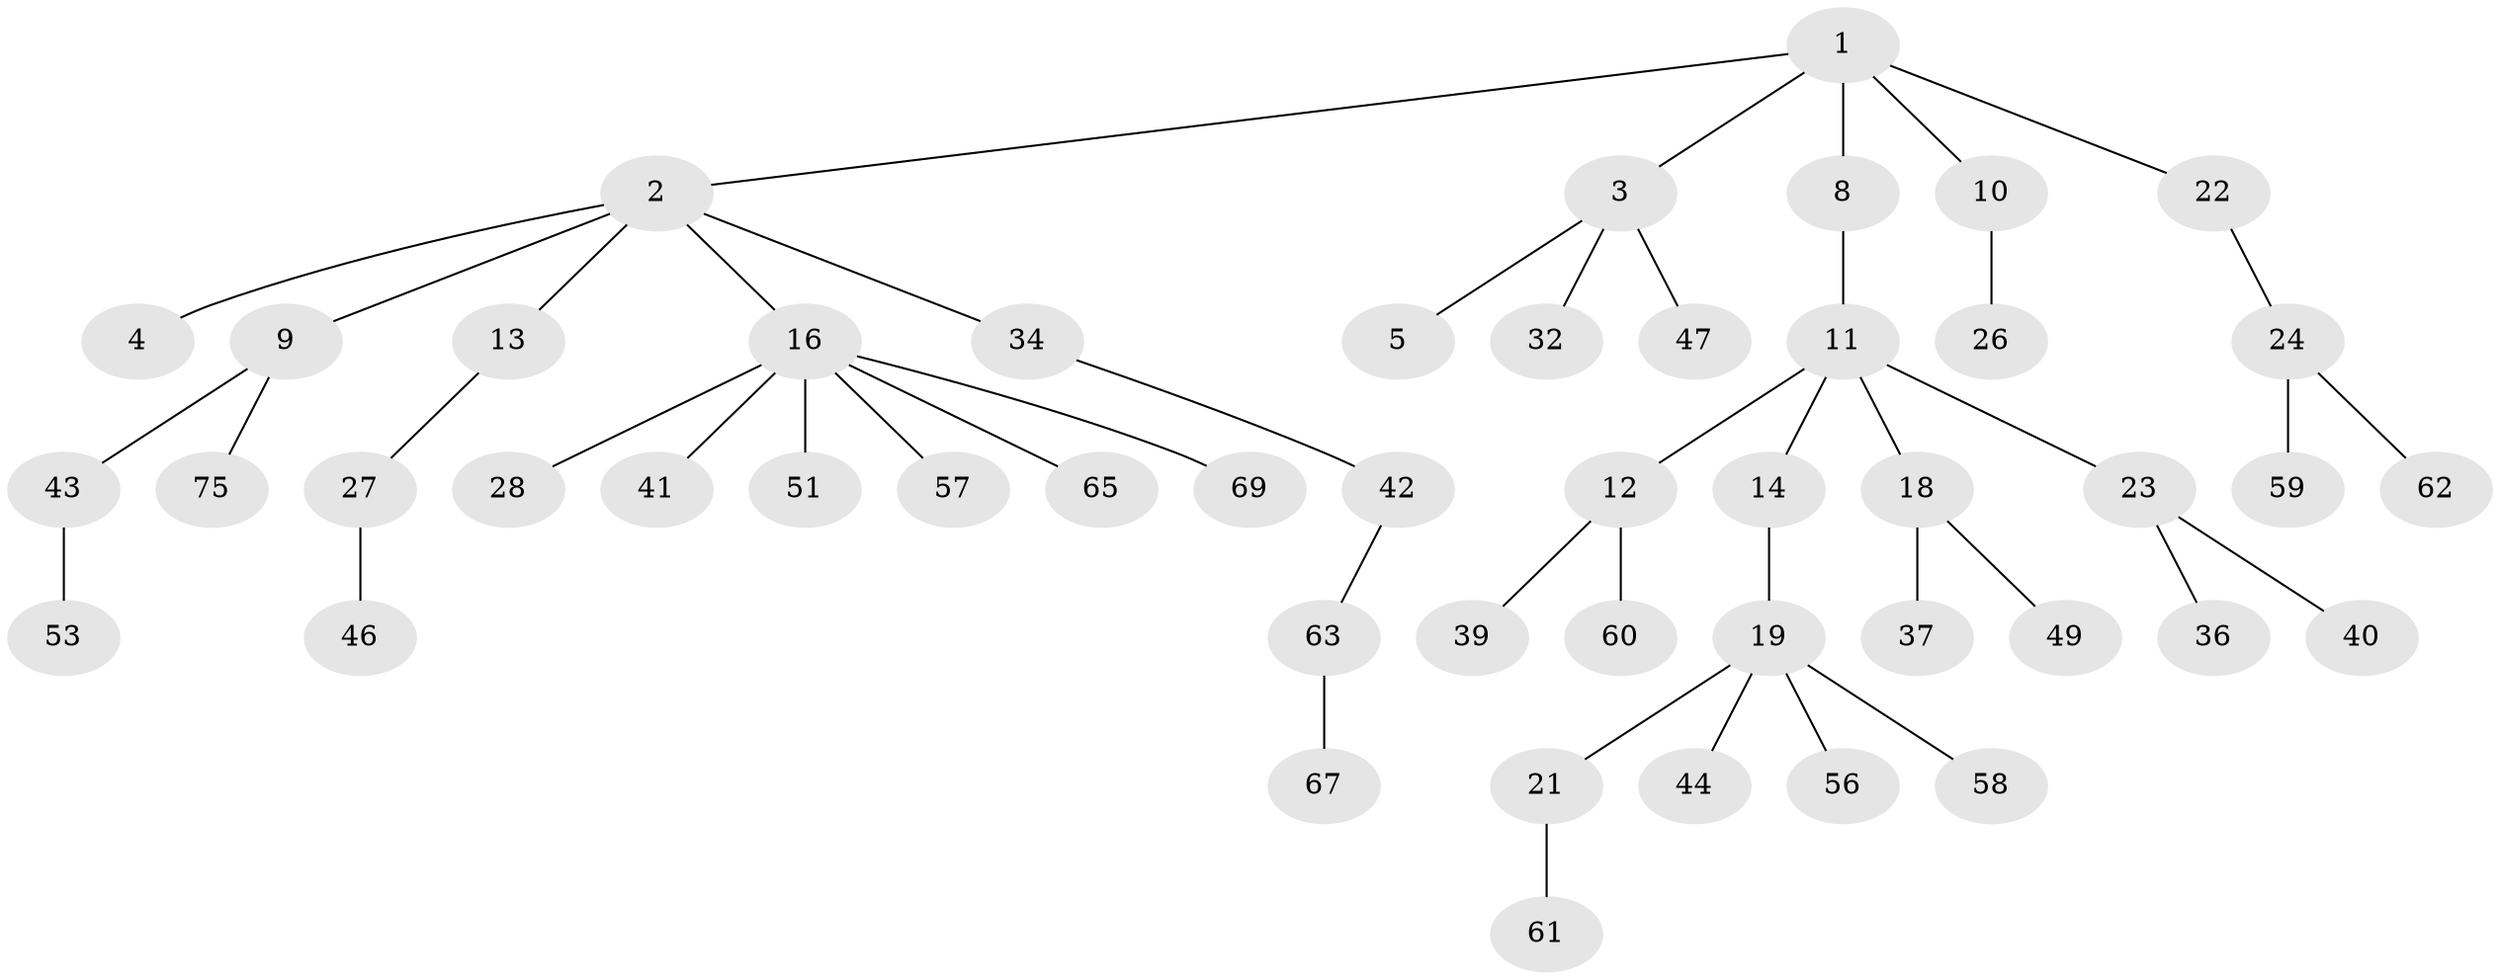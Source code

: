 // Generated by graph-tools (version 1.1) at 2025/52/02/27/25 19:52:12]
// undirected, 49 vertices, 48 edges
graph export_dot {
graph [start="1"]
  node [color=gray90,style=filled];
  1 [super="+6"];
  2 [super="+7"];
  3 [super="+31"];
  4;
  5 [super="+38"];
  8 [super="+29"];
  9 [super="+17"];
  10 [super="+48"];
  11;
  12 [super="+74"];
  13 [super="+15"];
  14 [super="+54"];
  16 [super="+35"];
  18 [super="+30"];
  19 [super="+20"];
  21 [super="+25"];
  22;
  23 [super="+52"];
  24 [super="+33"];
  26;
  27;
  28;
  32;
  34;
  36 [super="+66"];
  37;
  39 [super="+76"];
  40;
  41 [super="+71"];
  42 [super="+45"];
  43;
  44;
  46;
  47 [super="+50"];
  49 [super="+68"];
  51 [super="+55"];
  53;
  56;
  57;
  58 [super="+73"];
  59;
  60 [super="+72"];
  61;
  62;
  63 [super="+64"];
  65 [super="+70"];
  67;
  69;
  75;
  1 -- 2;
  1 -- 3;
  1 -- 8;
  1 -- 22;
  1 -- 10;
  2 -- 4;
  2 -- 9;
  2 -- 13;
  2 -- 16;
  2 -- 34;
  3 -- 5;
  3 -- 32;
  3 -- 47;
  8 -- 11;
  9 -- 43;
  9 -- 75;
  10 -- 26;
  11 -- 12;
  11 -- 14;
  11 -- 18;
  11 -- 23;
  12 -- 39;
  12 -- 60;
  13 -- 27;
  14 -- 19;
  16 -- 28;
  16 -- 65;
  16 -- 51;
  16 -- 69;
  16 -- 41;
  16 -- 57;
  18 -- 49;
  18 -- 37;
  19 -- 21;
  19 -- 44;
  19 -- 56;
  19 -- 58;
  21 -- 61;
  22 -- 24;
  23 -- 36;
  23 -- 40;
  24 -- 59;
  24 -- 62;
  27 -- 46;
  34 -- 42;
  42 -- 63;
  43 -- 53;
  63 -- 67;
}
